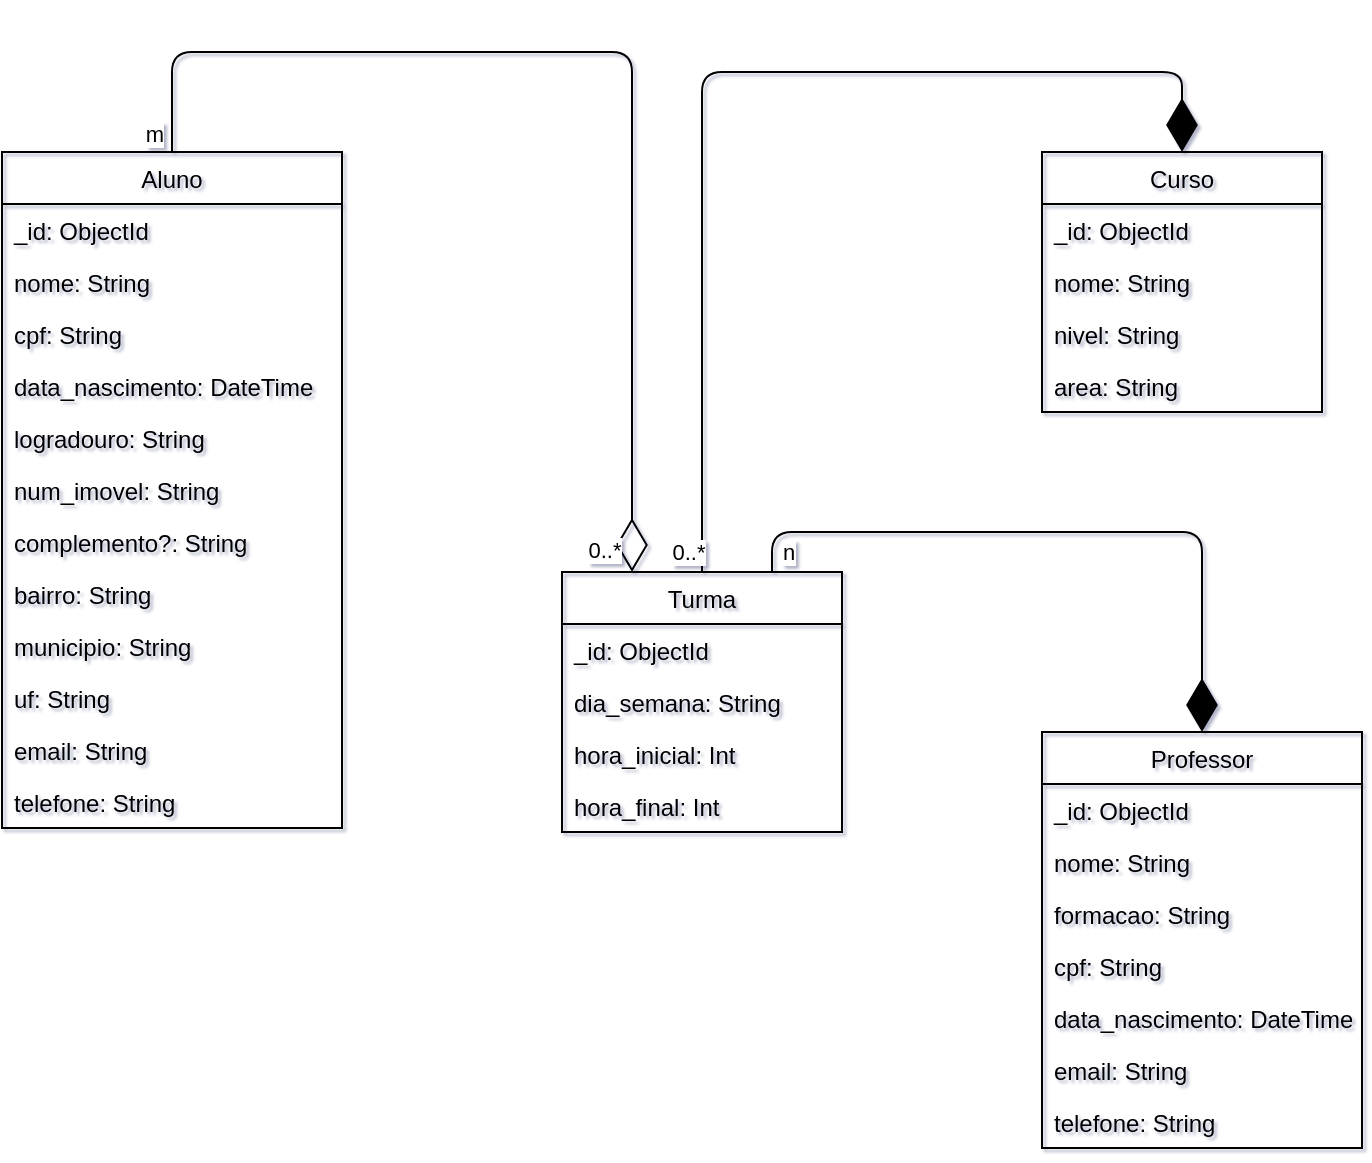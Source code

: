 <mxfile>
    <diagram id="ko68k73PWH7Gud72M-r9" name="Página-2">
        <mxGraphModel dx="292" dy="225" grid="1" gridSize="10" guides="1" tooltips="1" connect="1" arrows="1" fold="1" page="1" pageScale="1" pageWidth="1169" pageHeight="827" background="#FFFFFF" math="0" shadow="1">
            <root>
                <mxCell id="0"/>
                <mxCell id="1" parent="0"/>
                <mxCell id="dzI9R8WdITk1JNDo9tBr-1" value="Aluno" style="swimlane;fontStyle=0;childLayout=stackLayout;horizontal=1;startSize=26;fillColor=none;horizontalStack=0;resizeParent=1;resizeParentMax=0;resizeLast=0;collapsible=1;marginBottom=0;" parent="1" vertex="1">
                    <mxGeometry x="80" y="90" width="170" height="338" as="geometry"/>
                </mxCell>
                <mxCell id="dzI9R8WdITk1JNDo9tBr-2" value="_id: ObjectId" style="text;strokeColor=none;fillColor=none;align=left;verticalAlign=top;spacingLeft=4;spacingRight=4;overflow=hidden;rotatable=0;points=[[0,0.5],[1,0.5]];portConstraint=eastwest;" parent="dzI9R8WdITk1JNDo9tBr-1" vertex="1">
                    <mxGeometry y="26" width="170" height="26" as="geometry"/>
                </mxCell>
                <mxCell id="dzI9R8WdITk1JNDo9tBr-3" value="nome: String" style="text;strokeColor=none;fillColor=none;align=left;verticalAlign=top;spacingLeft=4;spacingRight=4;overflow=hidden;rotatable=0;points=[[0,0.5],[1,0.5]];portConstraint=eastwest;" parent="dzI9R8WdITk1JNDo9tBr-1" vertex="1">
                    <mxGeometry y="52" width="170" height="26" as="geometry"/>
                </mxCell>
                <mxCell id="dzI9R8WdITk1JNDo9tBr-4" value="cpf: String" style="text;strokeColor=none;fillColor=none;align=left;verticalAlign=top;spacingLeft=4;spacingRight=4;overflow=hidden;rotatable=0;points=[[0,0.5],[1,0.5]];portConstraint=eastwest;" parent="dzI9R8WdITk1JNDo9tBr-1" vertex="1">
                    <mxGeometry y="78" width="170" height="26" as="geometry"/>
                </mxCell>
                <mxCell id="dzI9R8WdITk1JNDo9tBr-18" value="data_nascimento: DateTime" style="text;strokeColor=none;fillColor=none;align=left;verticalAlign=top;spacingLeft=4;spacingRight=4;overflow=hidden;rotatable=0;points=[[0,0.5],[1,0.5]];portConstraint=eastwest;" parent="dzI9R8WdITk1JNDo9tBr-1" vertex="1">
                    <mxGeometry y="104" width="170" height="26" as="geometry"/>
                </mxCell>
                <mxCell id="dzI9R8WdITk1JNDo9tBr-17" value="logradouro: String" style="text;strokeColor=none;fillColor=none;align=left;verticalAlign=top;spacingLeft=4;spacingRight=4;overflow=hidden;rotatable=0;points=[[0,0.5],[1,0.5]];portConstraint=eastwest;" parent="dzI9R8WdITk1JNDo9tBr-1" vertex="1">
                    <mxGeometry y="130" width="170" height="26" as="geometry"/>
                </mxCell>
                <mxCell id="dzI9R8WdITk1JNDo9tBr-19" value="num_imovel: String" style="text;strokeColor=none;fillColor=none;align=left;verticalAlign=top;spacingLeft=4;spacingRight=4;overflow=hidden;rotatable=0;points=[[0,0.5],[1,0.5]];portConstraint=eastwest;" parent="dzI9R8WdITk1JNDo9tBr-1" vertex="1">
                    <mxGeometry y="156" width="170" height="26" as="geometry"/>
                </mxCell>
                <mxCell id="dzI9R8WdITk1JNDo9tBr-20" value="complemento?: String" style="text;strokeColor=none;fillColor=none;align=left;verticalAlign=top;spacingLeft=4;spacingRight=4;overflow=hidden;rotatable=0;points=[[0,0.5],[1,0.5]];portConstraint=eastwest;" parent="dzI9R8WdITk1JNDo9tBr-1" vertex="1">
                    <mxGeometry y="182" width="170" height="26" as="geometry"/>
                </mxCell>
                <mxCell id="dzI9R8WdITk1JNDo9tBr-21" value="bairro: String" style="text;strokeColor=none;fillColor=none;align=left;verticalAlign=top;spacingLeft=4;spacingRight=4;overflow=hidden;rotatable=0;points=[[0,0.5],[1,0.5]];portConstraint=eastwest;" parent="dzI9R8WdITk1JNDo9tBr-1" vertex="1">
                    <mxGeometry y="208" width="170" height="26" as="geometry"/>
                </mxCell>
                <mxCell id="dzI9R8WdITk1JNDo9tBr-22" value="municipio: String" style="text;strokeColor=none;fillColor=none;align=left;verticalAlign=top;spacingLeft=4;spacingRight=4;overflow=hidden;rotatable=0;points=[[0,0.5],[1,0.5]];portConstraint=eastwest;" parent="dzI9R8WdITk1JNDo9tBr-1" vertex="1">
                    <mxGeometry y="234" width="170" height="26" as="geometry"/>
                </mxCell>
                <mxCell id="dzI9R8WdITk1JNDo9tBr-23" value="uf: String" style="text;strokeColor=none;fillColor=none;align=left;verticalAlign=top;spacingLeft=4;spacingRight=4;overflow=hidden;rotatable=0;points=[[0,0.5],[1,0.5]];portConstraint=eastwest;" parent="dzI9R8WdITk1JNDo9tBr-1" vertex="1">
                    <mxGeometry y="260" width="170" height="26" as="geometry"/>
                </mxCell>
                <mxCell id="dzI9R8WdITk1JNDo9tBr-24" value="email: String" style="text;strokeColor=none;fillColor=none;align=left;verticalAlign=top;spacingLeft=4;spacingRight=4;overflow=hidden;rotatable=0;points=[[0,0.5],[1,0.5]];portConstraint=eastwest;" parent="dzI9R8WdITk1JNDo9tBr-1" vertex="1">
                    <mxGeometry y="286" width="170" height="26" as="geometry"/>
                </mxCell>
                <mxCell id="dzI9R8WdITk1JNDo9tBr-25" value="telefone: String" style="text;strokeColor=none;fillColor=none;align=left;verticalAlign=top;spacingLeft=4;spacingRight=4;overflow=hidden;rotatable=0;points=[[0,0.5],[1,0.5]];portConstraint=eastwest;" parent="dzI9R8WdITk1JNDo9tBr-1" vertex="1">
                    <mxGeometry y="312" width="170" height="26" as="geometry"/>
                </mxCell>
                <mxCell id="dzI9R8WdITk1JNDo9tBr-5" value="Curso" style="swimlane;fontStyle=0;childLayout=stackLayout;horizontal=1;startSize=26;fillColor=none;horizontalStack=0;resizeParent=1;resizeParentMax=0;resizeLast=0;collapsible=1;marginBottom=0;" parent="1" vertex="1">
                    <mxGeometry x="600" y="90" width="140" height="130" as="geometry"/>
                </mxCell>
                <mxCell id="dzI9R8WdITk1JNDo9tBr-6" value="_id: ObjectId" style="text;strokeColor=none;fillColor=none;align=left;verticalAlign=top;spacingLeft=4;spacingRight=4;overflow=hidden;rotatable=0;points=[[0,0.5],[1,0.5]];portConstraint=eastwest;" parent="dzI9R8WdITk1JNDo9tBr-5" vertex="1">
                    <mxGeometry y="26" width="140" height="26" as="geometry"/>
                </mxCell>
                <mxCell id="dzI9R8WdITk1JNDo9tBr-7" value="nome: String" style="text;strokeColor=none;fillColor=none;align=left;verticalAlign=top;spacingLeft=4;spacingRight=4;overflow=hidden;rotatable=0;points=[[0,0.5],[1,0.5]];portConstraint=eastwest;" parent="dzI9R8WdITk1JNDo9tBr-5" vertex="1">
                    <mxGeometry y="52" width="140" height="26" as="geometry"/>
                </mxCell>
                <mxCell id="dzI9R8WdITk1JNDo9tBr-8" value="nivel: String" style="text;strokeColor=none;fillColor=none;align=left;verticalAlign=top;spacingLeft=4;spacingRight=4;overflow=hidden;rotatable=0;points=[[0,0.5],[1,0.5]];portConstraint=eastwest;" parent="dzI9R8WdITk1JNDo9tBr-5" vertex="1">
                    <mxGeometry y="78" width="140" height="26" as="geometry"/>
                </mxCell>
                <mxCell id="dzI9R8WdITk1JNDo9tBr-27" value="area: String" style="text;strokeColor=none;fillColor=none;align=left;verticalAlign=top;spacingLeft=4;spacingRight=4;overflow=hidden;rotatable=0;points=[[0,0.5],[1,0.5]];portConstraint=eastwest;" parent="dzI9R8WdITk1JNDo9tBr-5" vertex="1">
                    <mxGeometry y="104" width="140" height="26" as="geometry"/>
                </mxCell>
                <mxCell id="dzI9R8WdITk1JNDo9tBr-9" value="Turma" style="swimlane;fontStyle=0;childLayout=stackLayout;horizontal=1;startSize=26;fillColor=none;horizontalStack=0;resizeParent=1;resizeParentMax=0;resizeLast=0;collapsible=1;marginBottom=0;" parent="1" vertex="1">
                    <mxGeometry x="360" y="300" width="140" height="130" as="geometry"/>
                </mxCell>
                <mxCell id="dzI9R8WdITk1JNDo9tBr-10" value="_id: ObjectId" style="text;strokeColor=none;fillColor=none;align=left;verticalAlign=top;spacingLeft=4;spacingRight=4;overflow=hidden;rotatable=0;points=[[0,0.5],[1,0.5]];portConstraint=eastwest;" parent="dzI9R8WdITk1JNDo9tBr-9" vertex="1">
                    <mxGeometry y="26" width="140" height="26" as="geometry"/>
                </mxCell>
                <mxCell id="dzI9R8WdITk1JNDo9tBr-11" value="dia_semana: String" style="text;strokeColor=none;fillColor=none;align=left;verticalAlign=top;spacingLeft=4;spacingRight=4;overflow=hidden;rotatable=0;points=[[0,0.5],[1,0.5]];portConstraint=eastwest;" parent="dzI9R8WdITk1JNDo9tBr-9" vertex="1">
                    <mxGeometry y="52" width="140" height="26" as="geometry"/>
                </mxCell>
                <mxCell id="dzI9R8WdITk1JNDo9tBr-12" value="hora_inicial: Int" style="text;strokeColor=none;fillColor=none;align=left;verticalAlign=top;spacingLeft=4;spacingRight=4;overflow=hidden;rotatable=0;points=[[0,0.5],[1,0.5]];portConstraint=eastwest;" parent="dzI9R8WdITk1JNDo9tBr-9" vertex="1">
                    <mxGeometry y="78" width="140" height="26" as="geometry"/>
                </mxCell>
                <mxCell id="dzI9R8WdITk1JNDo9tBr-32" value="hora_final: Int" style="text;strokeColor=none;fillColor=none;align=left;verticalAlign=top;spacingLeft=4;spacingRight=4;overflow=hidden;rotatable=0;points=[[0,0.5],[1,0.5]];portConstraint=eastwest;" parent="dzI9R8WdITk1JNDo9tBr-9" vertex="1">
                    <mxGeometry y="104" width="140" height="26" as="geometry"/>
                </mxCell>
                <mxCell id="dzI9R8WdITk1JNDo9tBr-13" value="Professor" style="swimlane;fontStyle=0;childLayout=stackLayout;horizontal=1;startSize=26;fillColor=none;horizontalStack=0;resizeParent=1;resizeParentMax=0;resizeLast=0;collapsible=1;marginBottom=0;" parent="1" vertex="1">
                    <mxGeometry x="600" y="380" width="160" height="208" as="geometry"/>
                </mxCell>
                <mxCell id="dzI9R8WdITk1JNDo9tBr-14" value="_id: ObjectId" style="text;strokeColor=none;fillColor=none;align=left;verticalAlign=top;spacingLeft=4;spacingRight=4;overflow=hidden;rotatable=0;points=[[0,0.5],[1,0.5]];portConstraint=eastwest;" parent="dzI9R8WdITk1JNDo9tBr-13" vertex="1">
                    <mxGeometry y="26" width="160" height="26" as="geometry"/>
                </mxCell>
                <mxCell id="dzI9R8WdITk1JNDo9tBr-15" value="nome: String" style="text;strokeColor=none;fillColor=none;align=left;verticalAlign=top;spacingLeft=4;spacingRight=4;overflow=hidden;rotatable=0;points=[[0,0.5],[1,0.5]];portConstraint=eastwest;" parent="dzI9R8WdITk1JNDo9tBr-13" vertex="1">
                    <mxGeometry y="52" width="160" height="26" as="geometry"/>
                </mxCell>
                <mxCell id="dzI9R8WdITk1JNDo9tBr-28" value="formacao: String" style="text;strokeColor=none;fillColor=none;align=left;verticalAlign=top;spacingLeft=4;spacingRight=4;overflow=hidden;rotatable=0;points=[[0,0.5],[1,0.5]];portConstraint=eastwest;" parent="dzI9R8WdITk1JNDo9tBr-13" vertex="1">
                    <mxGeometry y="78" width="160" height="26" as="geometry"/>
                </mxCell>
                <mxCell id="dzI9R8WdITk1JNDo9tBr-29" value="cpf: String" style="text;strokeColor=none;fillColor=none;align=left;verticalAlign=top;spacingLeft=4;spacingRight=4;overflow=hidden;rotatable=0;points=[[0,0.5],[1,0.5]];portConstraint=eastwest;" parent="dzI9R8WdITk1JNDo9tBr-13" vertex="1">
                    <mxGeometry y="104" width="160" height="26" as="geometry"/>
                </mxCell>
                <mxCell id="dzI9R8WdITk1JNDo9tBr-30" value="data_nascimento: DateTime" style="text;strokeColor=none;fillColor=none;align=left;verticalAlign=top;spacingLeft=4;spacingRight=4;overflow=hidden;rotatable=0;points=[[0,0.5],[1,0.5]];portConstraint=eastwest;" parent="dzI9R8WdITk1JNDo9tBr-13" vertex="1">
                    <mxGeometry y="130" width="160" height="26" as="geometry"/>
                </mxCell>
                <mxCell id="dzI9R8WdITk1JNDo9tBr-31" value="email: String" style="text;strokeColor=none;fillColor=none;align=left;verticalAlign=top;spacingLeft=4;spacingRight=4;overflow=hidden;rotatable=0;points=[[0,0.5],[1,0.5]];portConstraint=eastwest;" parent="dzI9R8WdITk1JNDo9tBr-13" vertex="1">
                    <mxGeometry y="156" width="160" height="26" as="geometry"/>
                </mxCell>
                <mxCell id="dzI9R8WdITk1JNDo9tBr-16" value="telefone: String" style="text;strokeColor=none;fillColor=none;align=left;verticalAlign=top;spacingLeft=4;spacingRight=4;overflow=hidden;rotatable=0;points=[[0,0.5],[1,0.5]];portConstraint=eastwest;" parent="dzI9R8WdITk1JNDo9tBr-13" vertex="1">
                    <mxGeometry y="182" width="160" height="26" as="geometry"/>
                </mxCell>
                <mxCell id="GTmlLnvOXPL63zUHhVtp-1" value="" style="endArrow=diamondThin;endFill=1;endSize=24;html=1;entryX=0.5;entryY=0;entryDx=0;entryDy=0;edgeStyle=orthogonalEdgeStyle;exitX=0.75;exitY=0;exitDx=0;exitDy=0;" parent="1" source="dzI9R8WdITk1JNDo9tBr-9" target="dzI9R8WdITk1JNDo9tBr-13" edge="1">
                    <mxGeometry width="160" relative="1" as="geometry">
                        <mxPoint x="520" y="277" as="sourcePoint"/>
                        <mxPoint x="660" y="324.5" as="targetPoint"/>
                        <Array as="points">
                            <mxPoint x="465" y="280"/>
                            <mxPoint x="680" y="280"/>
                        </Array>
                    </mxGeometry>
                </mxCell>
                <mxCell id="GTmlLnvOXPL63zUHhVtp-3" value="n" style="edgeLabel;html=1;align=center;verticalAlign=middle;resizable=0;points=[];" parent="GTmlLnvOXPL63zUHhVtp-1" vertex="1" connectable="0">
                    <mxGeometry x="-0.338" y="-2" relative="1" as="geometry">
                        <mxPoint x="-83" y="8" as="offset"/>
                    </mxGeometry>
                </mxCell>
                <mxCell id="GTmlLnvOXPL63zUHhVtp-4" value="" style="endArrow=diamondThin;endFill=1;endSize=24;html=1;entryX=0.5;entryY=0;entryDx=0;entryDy=0;edgeStyle=orthogonalEdgeStyle;exitX=0.5;exitY=0;exitDx=0;exitDy=0;" parent="1" source="dzI9R8WdITk1JNDo9tBr-9" target="dzI9R8WdITk1JNDo9tBr-5" edge="1">
                    <mxGeometry width="160" relative="1" as="geometry">
                        <mxPoint x="360" y="70" as="sourcePoint"/>
                        <mxPoint x="575" y="150" as="targetPoint"/>
                        <Array as="points">
                            <mxPoint x="430" y="50"/>
                            <mxPoint x="670" y="50"/>
                        </Array>
                    </mxGeometry>
                </mxCell>
                <mxCell id="GTmlLnvOXPL63zUHhVtp-5" value="0..*" style="edgeLabel;html=1;align=center;verticalAlign=middle;resizable=0;points=[];" parent="GTmlLnvOXPL63zUHhVtp-4" vertex="1" connectable="0">
                    <mxGeometry x="-0.338" y="-2" relative="1" as="geometry">
                        <mxPoint x="-9" y="165" as="offset"/>
                    </mxGeometry>
                </mxCell>
                <mxCell id="GTmlLnvOXPL63zUHhVtp-6" value="" style="endArrow=diamondThin;endFill=0;endSize=24;html=1;entryX=0.25;entryY=0;entryDx=0;entryDy=0;edgeStyle=orthogonalEdgeStyle;exitX=0.5;exitY=0;exitDx=0;exitDy=0;" parent="1" source="dzI9R8WdITk1JNDo9tBr-1" target="dzI9R8WdITk1JNDo9tBr-9" edge="1">
                    <mxGeometry width="160" relative="1" as="geometry">
                        <mxPoint x="230" y="30" as="sourcePoint"/>
                        <mxPoint x="390" y="250" as="targetPoint"/>
                        <Array as="points">
                            <mxPoint x="165" y="40"/>
                            <mxPoint x="395" y="40"/>
                        </Array>
                    </mxGeometry>
                </mxCell>
                <mxCell id="GTmlLnvOXPL63zUHhVtp-7" value="m" style="edgeLabel;html=1;align=center;verticalAlign=middle;resizable=0;points=[];" parent="GTmlLnvOXPL63zUHhVtp-6" vertex="1" connectable="0">
                    <mxGeometry x="-0.293" y="1" relative="1" as="geometry">
                        <mxPoint x="-150" y="42" as="offset"/>
                    </mxGeometry>
                </mxCell>
                <mxCell id="GTmlLnvOXPL63zUHhVtp-8" value="0..*" style="edgeLabel;html=1;align=center;verticalAlign=middle;resizable=0;points=[];" parent="GTmlLnvOXPL63zUHhVtp-6" vertex="1" connectable="0">
                    <mxGeometry x="-0.472" relative="1" as="geometry">
                        <mxPoint x="123" y="249" as="offset"/>
                    </mxGeometry>
                </mxCell>
            </root>
        </mxGraphModel>
    </diagram>
</mxfile>